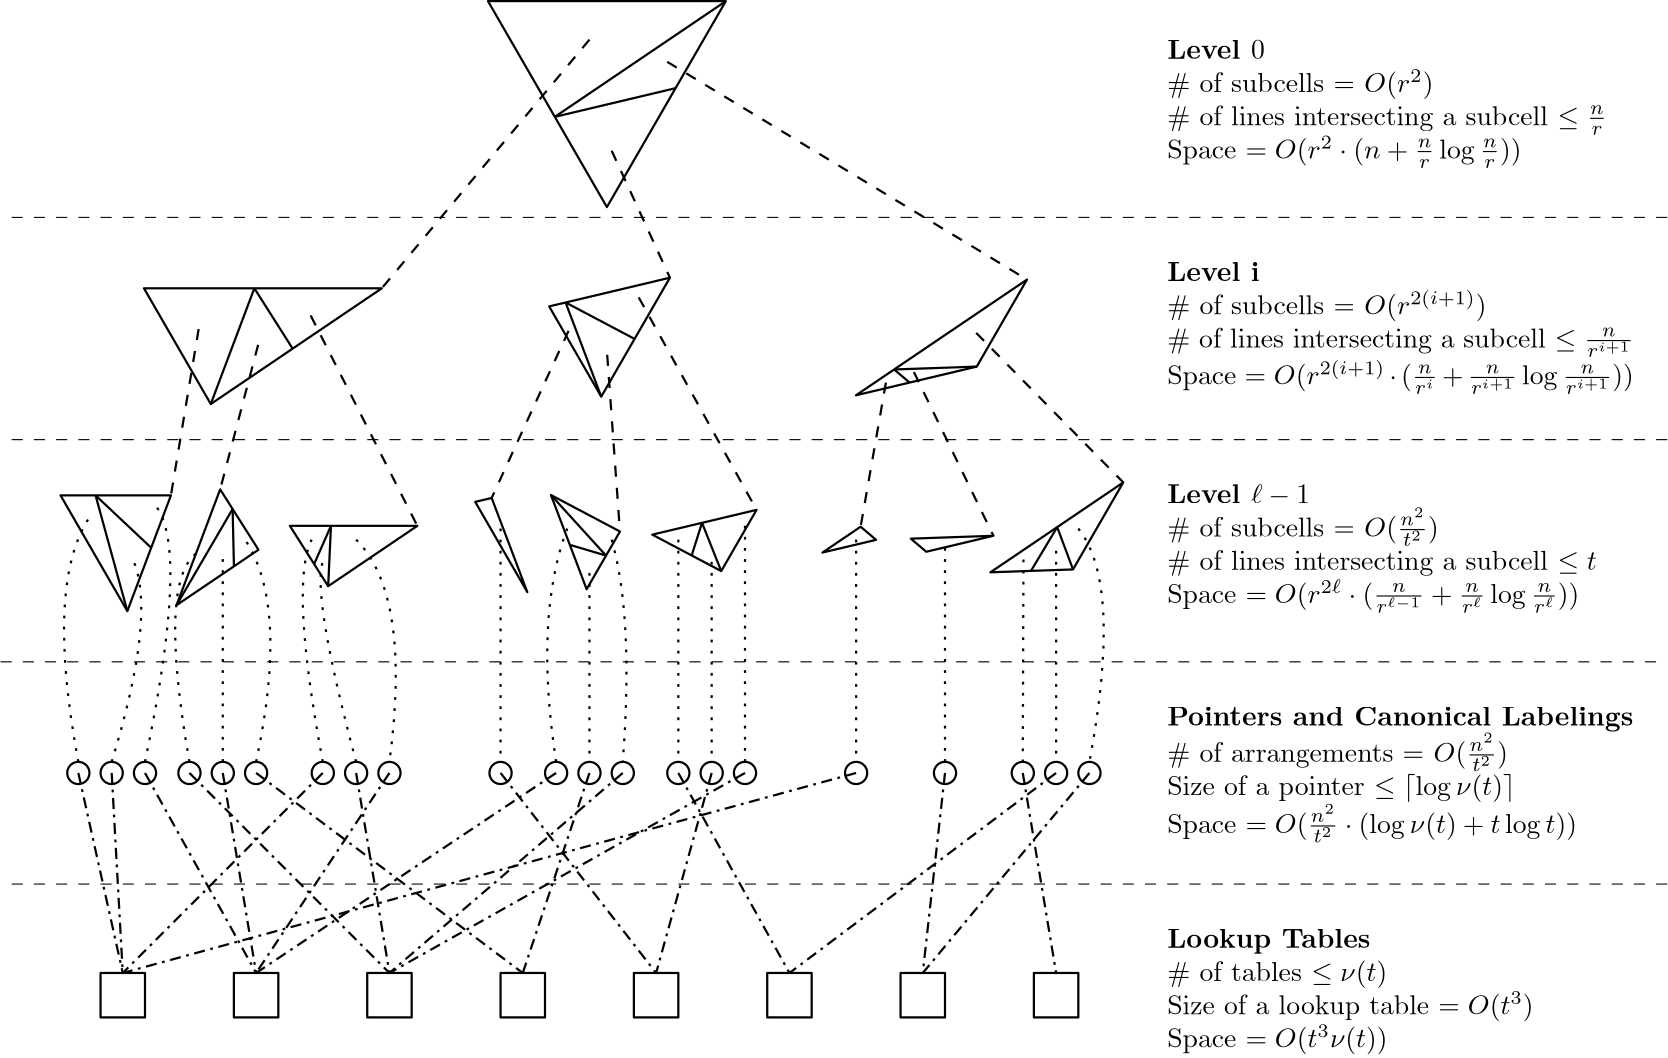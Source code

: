 <?xml version="1.0"?>
<!DOCTYPE ipe SYSTEM "ipe.dtd">
<ipe version="70206" creator="Ipe 7.2.11">
<info created="D:20190308111716" modified="D:20190417154937"/>
<ipestyle name="basic">
<symbol name="arrow/arc(spx)">
<path stroke="sym-stroke" fill="sym-stroke" pen="sym-pen">
0 0 m
-1 0.333 l
-1 -0.333 l
h
</path>
</symbol>
<symbol name="arrow/farc(spx)">
<path stroke="sym-stroke" fill="white" pen="sym-pen">
0 0 m
-1 0.333 l
-1 -0.333 l
h
</path>
</symbol>
<symbol name="arrow/ptarc(spx)">
<path stroke="sym-stroke" fill="sym-stroke" pen="sym-pen">
0 0 m
-1 0.333 l
-0.8 0 l
-1 -0.333 l
h
</path>
</symbol>
<symbol name="arrow/fptarc(spx)">
<path stroke="sym-stroke" fill="white" pen="sym-pen">
0 0 m
-1 0.333 l
-0.8 0 l
-1 -0.333 l
h
</path>
</symbol>
<symbol name="mark/circle(sx)" transformations="translations">
<path fill="sym-stroke">
0.6 0 0 0.6 0 0 e
0.4 0 0 0.4 0 0 e
</path>
</symbol>
<symbol name="mark/disk(sx)" transformations="translations">
<path fill="sym-stroke">
0.6 0 0 0.6 0 0 e
</path>
</symbol>
<symbol name="mark/fdisk(sfx)" transformations="translations">
<group>
<path fill="sym-fill">
0.5 0 0 0.5 0 0 e
</path>
<path fill="sym-stroke" fillrule="eofill">
0.6 0 0 0.6 0 0 e
0.4 0 0 0.4 0 0 e
</path>
</group>
</symbol>
<symbol name="mark/box(sx)" transformations="translations">
<path fill="sym-stroke" fillrule="eofill">
-0.6 -0.6 m
0.6 -0.6 l
0.6 0.6 l
-0.6 0.6 l
h
-0.4 -0.4 m
0.4 -0.4 l
0.4 0.4 l
-0.4 0.4 l
h
</path>
</symbol>
<symbol name="mark/square(sx)" transformations="translations">
<path fill="sym-stroke">
-0.6 -0.6 m
0.6 -0.6 l
0.6 0.6 l
-0.6 0.6 l
h
</path>
</symbol>
<symbol name="mark/fsquare(sfx)" transformations="translations">
<group>
<path fill="sym-fill">
-0.5 -0.5 m
0.5 -0.5 l
0.5 0.5 l
-0.5 0.5 l
h
</path>
<path fill="sym-stroke" fillrule="eofill">
-0.6 -0.6 m
0.6 -0.6 l
0.6 0.6 l
-0.6 0.6 l
h
-0.4 -0.4 m
0.4 -0.4 l
0.4 0.4 l
-0.4 0.4 l
h
</path>
</group>
</symbol>
<symbol name="mark/cross(sx)" transformations="translations">
<group>
<path fill="sym-stroke">
-0.43 -0.57 m
0.57 0.43 l
0.43 0.57 l
-0.57 -0.43 l
h
</path>
<path fill="sym-stroke">
-0.43 0.57 m
0.57 -0.43 l
0.43 -0.57 l
-0.57 0.43 l
h
</path>
</group>
</symbol>
<symbol name="arrow/fnormal(spx)">
<path stroke="sym-stroke" fill="white" pen="sym-pen">
0 0 m
-1 0.333 l
-1 -0.333 l
h
</path>
</symbol>
<symbol name="arrow/pointed(spx)">
<path stroke="sym-stroke" fill="sym-stroke" pen="sym-pen">
0 0 m
-1 0.333 l
-0.8 0 l
-1 -0.333 l
h
</path>
</symbol>
<symbol name="arrow/fpointed(spx)">
<path stroke="sym-stroke" fill="white" pen="sym-pen">
0 0 m
-1 0.333 l
-0.8 0 l
-1 -0.333 l
h
</path>
</symbol>
<symbol name="arrow/linear(spx)">
<path stroke="sym-stroke" pen="sym-pen">
-1 0.333 m
0 0 l
-1 -0.333 l
</path>
</symbol>
<symbol name="arrow/fdouble(spx)">
<path stroke="sym-stroke" fill="white" pen="sym-pen">
0 0 m
-1 0.333 l
-1 -0.333 l
h
-1 0 m
-2 0.333 l
-2 -0.333 l
h
</path>
</symbol>
<symbol name="arrow/double(spx)">
<path stroke="sym-stroke" fill="sym-stroke" pen="sym-pen">
0 0 m
-1 0.333 l
-1 -0.333 l
h
-1 0 m
-2 0.333 l
-2 -0.333 l
h
</path>
</symbol>
<pen name="heavier" value="0.8"/>
<pen name="fat" value="1.2"/>
<pen name="ultrafat" value="2"/>
<symbolsize name="large" value="5"/>
<symbolsize name="small" value="2"/>
<symbolsize name="tiny" value="1.1"/>
<arrowsize name="large" value="10"/>
<arrowsize name="small" value="5"/>
<arrowsize name="tiny" value="3"/>
<color name="red" value="1 0.5 0.5"/>
<color name="green" value="0.5 1 0.5"/>
<color name="blue" value="0.5 0.5 1"/>
<color name="yellow" value="1 1 0.5"/>
<color name="orange" value="1 0.823 0.5"/>
<color name="gold" value="1 0.921 0.5"/>
<color name="dark grey" value="0.2"/>
<color name="light grey" value="0.8"/>
<dashstyle name="dashed" value="[4] 0"/>
<dashstyle name="dotted" value="[1 3] 0"/>
<dashstyle name="dash dotted" value="[4 2 1 2] 0"/>
<dashstyle name="dash dot dotted" value="[4 2 1 2 1 2] 0"/>
<textsize name="large" value="\large"/>
<textsize name="small" value="\small"/>
<textsize name="tiny" value="\tiny"/>
<textsize name="Large" value="\Large"/>
<textsize name="LARGE" value="\LARGE"/>
<textsize name="huge" value="\huge"/>
<textsize name="Huge" value="\Huge"/>
<textsize name="footnote" value="\footnotesize"/>
<textstyle name="center" begin="\begin{center}" end="\end{center}"/>
<textstyle name="itemize" begin="\begin{itemize}" end="\end{itemize}"/>
<textstyle name="item" begin="\begin{itemize}\item{}" end="\end{itemize}"/>
<gridsize name="4 pts" value="4"/>
<gridsize name="8 pts (~3 mm)" value="8"/>
<gridsize name="16 pts (~6 mm)" value="16"/>
<gridsize name="32 pts (~12 mm)" value="32"/>
<gridsize name="10 pts (~3.5 mm)" value="10"/>
<gridsize name="20 pts (~7 mm)" value="20"/>
<gridsize name="14 pts (~5 mm)" value="14"/>
<gridsize name="28 pts (~10 mm)" value="28"/>
<gridsize name="56 pts (~20 mm)" value="56"/>
<anglesize name="90 deg" value="90"/>
<anglesize name="60 deg" value="60"/>
<anglesize name="45 deg" value="45"/>
<anglesize name="30 deg" value="30"/>
<anglesize name="22.5 deg" value="22.5"/>
<tiling name="falling" angle="-60" step="4" width="1"/>
<tiling name="rising" angle="30" step="4" width="1"/>
</ipestyle>
<page>
<layer name="levels"/>
<layer name="tree"/>
<layer name="tables"/>
<layer name="legend"/>
<layer name="subcells-to-pointers"/>
<layer name="pointers"/>
<layer name="pointers-to-tables"/>
<layer name="separators"/>
<view layers="levels tree tables legend subcells-to-pointers pointers pointers-to-tables separators" active="pointers-to-tables"/>
<path layer="levels" matrix="-0.668927 0 0 -0.668927 385.531 1177.98" stroke="black" pen="heavier">
192 640 m
320 640 l
256 750.851 l
h
</path>
<path matrix="0.668927 0 0 0.668927 53.7436 247.598" stroke="black" pen="heavier">
211.958 688.571 m
276.958 704.013 l
</path>
<path matrix="0.668927 0 0 0.668927 53.7436 247.598" stroke="black" pen="heavier">
211.958 688.571 m
304 750.851 l
</path>
<path matrix="0.668927 0 0 0.668927 -70.1093 144.216" stroke="black" pen="heavier">
211.958 688.571 m
176 750.851 l
304 750.851 l
h
</path>
<path matrix="0.668927 0 0 0.668927 162.162 147.36" stroke="black" pen="heavier">
211.958 688.571 m
304 750.851 l
276.958 704.013 l
h
</path>
<path matrix="0.668927 0 0 0.668927 51.7065 179.363" stroke="black" pen="heavier">
211.958 688.571 m
276.958 704.013 l
240 640 l
h
</path>
<path matrix="0.668927 0 0 0.668927 0.978186 193.912" stroke="black" pen="heavier">
129.139 676.56 m
149.749 644.094 l
</path>
<path matrix="0.668927 0 0 0.668927 44.687 233.787" stroke="black" pen="heavier">
231.298 609.313 m
268.427 589.702 l
</path>
<path matrix="0.668927 0 0 0.668927 116.634 160.392" stroke="black" pen="heavier">
308.863 675.941 m
300.557 682.985 l
</path>
<path matrix="0.668927 0 0 0.668927 0.978186 193.912" stroke="black" pen="heavier">
105.687 614.28 m
129.139 676.56 l
</path>
<path matrix="0.668927 0 0 0.668927 44.687 233.787" stroke="black" pen="heavier">
250.494 558.64 m
231.298 609.313 l
</path>
<path matrix="0.668927 0 0 0.668927 116.634 160.392" stroke="black" pen="heavier">
345.019 684.531 m
300.557 682.985 l
</path>
<path matrix="0.668927 0 0 0.668927 -29.0514 119.363" stroke="black" pen="heavier">
105.687 614.28 m
69.729 676.56 l
129.139 676.56 l
h
</path>
<path matrix="0.668927 0 0 0.668927 -11.3304 121.514" stroke="black" pen="heavier">
105.687 614.28 m
129.139 676.56 l
149.749 644.094 l
h
</path>
<path matrix="0.668927 0 0 0.668927 13.7697 108.393" stroke="black" pen="heavier">
129.139 676.56 m
149.749 644.094 l
197.729 676.56 l
h
</path>
<path matrix="0.668927 0 0 0.668927 18.073 163.413" stroke="black" pen="heavier">
250.494 558.64 m
222.452 607.211 l
231.298 609.313 l
h
</path>
<path matrix="0.668927 0 0 0.668927 39.4274 164.457" stroke="black" pen="heavier">
250.494 558.64 m
231.298 609.313 l
268.427 589.702 l
h
</path>
<path matrix="0.668927 0 0 0.668927 75.881 150.212" stroke="black" pen="heavier">
268.427 589.702 m
231.298 609.313 l
287.452 622.653 l
h
</path>
<path matrix="0.668927 0 0 0.668927 104.572 103.775" stroke="black" pen="heavier">
280.019 669.089 m
300.557 682.985 l
308.863 675.941 l
h
</path>
<path matrix="0.668927 0 0 0.668927 122.638 99.4844" stroke="black" pen="heavier">
308.863 675.941 m
300.557 682.985 l
345.019 684.531 l
h
</path>
<path matrix="0.668927 0 0 0.668927 151.293 87.3684" stroke="black" pen="heavier">
345.019 684.531 m
300.557 682.985 l
372.061 731.369 l
h
</path>
<path layer="tree" matrix="0.668927 0 0 0.668927 5.82431 250.908" stroke="black" dash="dashed" pen="heavier">
291.006 568.464 m
249.609 478.514 l
</path>
<path stroke="black" dash="dashed" pen="heavier">
208 736 m
133.244 646.481 l
</path>
<path stroke="black" dash="dashed" pen="heavier">
236 728 m
365.516 649.625 l
</path>
<path stroke="black" dash="dashed" pen="heavier">
216 696 m
236.971 650.296 l
</path>
<path matrix="0.668927 0 0 0.668927 5.82431 250.908" stroke="black" dash="dashed" pen="heavier">
311.792 555.569 m
318.661 460.464 l
</path>
<path matrix="0.668927 0 0 0.668927 5.82431 250.908" stroke="black" dash="dashed" pen="heavier">
328.741 586.454 m
392.182 472.119 l
</path>
<path matrix="0.668927 0 0 0.668927 5.82431 250.908" stroke="black" dash="dashed" pen="heavier">
510.38 567.339 m
589.526 486.888 l
</path>
<path matrix="0.668927 0 0 0.668927 5.82431 250.908" stroke="black" dash="dashed" pen="heavier">
476.858 546.247 m
519.647 458.163 l
</path>
<path matrix="0.668927 0 0 0.668927 5.82431 250.908" stroke="black" dash="dashed" pen="heavier">
461.792 540.597 m
448.179 463.031 l
</path>
<path matrix="0.668927 0 0 0.668927 5.82431 250.908" stroke="black" dash="dashed" pen="heavier">
152.187 576.755 m
209.607 463.51 l
</path>
<path matrix="0.668927 0 0 0.668927 5.82431 250.908" stroke="black" dash="dashed" pen="heavier">
123.938 560.936 m
103.494 483.125 l
</path>
<path matrix="0.668927 0 0 0.668927 5.82431 250.908" stroke="black" dash="dashed" pen="heavier">
91.9228 569.411 m
77.0022 479.909 l
</path>
<text layer="legend" matrix="1 0 0 1 -8 -12" transformations="translations" pos="424 748" stroke="black" type="minipage" width="168" height="25.58" depth="20.64" valign="top">\textbf{Level $0$}

\# of subcells = $O(r^2)$

\# of lines intersecting a subcell $\le \frac{n}{r}$

Space $=O(r^2 \cdot (n + \frac{n}{r} \log \frac{n}{r}))$</text>
<text matrix="1 0 0 1 -8 -92" transformations="translations" pos="424 748" stroke="black" type="minipage" width="168" height="26.242" depth="21.3" valign="top">\textbf{Level i}

\# of subcells = $O(r^{2(i+1)})$

\# of lines intersecting a subcell $\le \frac{n}{r^{i+1}}$

Space $=O(r^{2(i+1)} \cdot (\frac{n}{r^i} + \frac{n}{r^{i+1}} \log \frac{n}{r^{i+1}}))$</text>
<text matrix="1 0 0 1 -8 -172" transformations="translations" pos="424 748" stroke="black" type="minipage" width="168" height="25.643" depth="20.7" valign="top">\textbf{Level $\ell-1$}

\# of subcells = $O(\frac{n^2}{t^2})$

\# of lines intersecting a subcell $\le t$

Space $=O(r^{2\ell} \cdot (\frac{n}{r^{\ell-1}} + \frac{n}{r^{\ell}} \log \frac{n}{r^{\ell}}))$</text>
<path layer="levels" stroke="black" pen="heavier">
50.2286 553.065 m
30.197 571.932 l
</path>
<path stroke="black" pen="heavier">
80.016 546.395 m
79.5414 567.015 l
</path>
<path stroke="black" pen="heavier">
108.886 547.207 m
114.955 560.962 l
</path>
<path stroke="black" pen="heavier">
200.938 554.12 m
213.976 550.247 l
</path>
<path stroke="black" pen="heavier">
244.798 550.3 m
248.525 562.055 l
</path>
<path stroke="black" pen="heavier">
366.946 544.743 m
376.392 560.508 l
</path>
<path stroke="black" pen="heavier">
382.086 545.27 m
376.392 560.508 l
</path>
<path stroke="black" pen="heavier">
255.439 544.68 m
248.525 562.055 l
</path>
<path stroke="black" pen="heavier">
213.976 550.247 m
194.149 572.043 l
</path>
<path stroke="black" pen="heavier">
113.941 539.245 m
114.955 560.962 l
</path>
<path stroke="black" pen="heavier">
59.3665 532.422 m
79.5414 567.015 l
</path>
<path stroke="black" pen="heavier">
41.6455 530.271 m
30.197 571.932 l
</path>
<path layer="pointers" matrix="1 0 0 1 0 -32" stroke="black" pen="heavier">
4 0 0 4 24 504 e
</path>
<path matrix="1 0 0 1 12 -32" stroke="black" pen="heavier">
4 0 0 4 24 504 e
</path>
<path matrix="1 0 0 1 24 -32" stroke="black" pen="heavier">
4 0 0 4 24 504 e
</path>
<path matrix="1 0 0 1 40 -32" stroke="black" pen="heavier">
4 0 0 4 24 504 e
</path>
<path matrix="1 0 0 1 52 -32" stroke="black" pen="heavier">
4 0 0 4 24 504 e
</path>
<path matrix="1 0 0 1 64 -32" stroke="black" pen="heavier">
4 0 0 4 24 504 e
</path>
<path matrix="1 0 0 1 88 -32" stroke="black" pen="heavier">
4 0 0 4 24 504 e
</path>
<path matrix="1 0 0 1 100 -32" stroke="black" pen="heavier">
4 0 0 4 24 504 e
</path>
<path matrix="1 0 0 1 112 -32" stroke="black" pen="heavier">
4 0 0 4 24 504 e
</path>
<path matrix="1 0 0 1 172 -32" stroke="black" pen="heavier">
4 0 0 4 24 504 e
</path>
<path matrix="1 0 0 1 184 -32" stroke="black" pen="heavier">
4 0 0 4 24 504 e
</path>
<path matrix="1 0 0 1 196 -32" stroke="black" pen="heavier">
4 0 0 4 24 504 e
</path>
<path matrix="1 0 0 1 216 -32" stroke="black" pen="heavier">
4 0 0 4 24 504 e
</path>
<path matrix="1 0 0 1 228 -32" stroke="black" pen="heavier">
4 0 0 4 24 504 e
</path>
<path matrix="1 0 0 1 240 -32" stroke="black" pen="heavier">
4 0 0 4 24 504 e
</path>
<path matrix="1 0 0 1 340 -32" stroke="black" pen="heavier">
4 0 0 4 24 504 e
</path>
<path matrix="1 0 0 1 352 -32" stroke="black" pen="heavier">
4 0 0 4 24 504 e
</path>
<path matrix="1 0 0 1 364 -32" stroke="black" pen="heavier">
4 0 0 4 24 504 e
</path>
<path matrix="1 0 0 1 152 -32" stroke="black" pen="heavier">
4 0 0 4 24 504 e
</path>
<path matrix="1 0 0 1 280 -32" stroke="black" pen="heavier">
4 0 0 4 24 504 e
</path>
<path matrix="1 0 0 1 312 -32" stroke="black" pen="heavier">
4 0 0 4 24 504 e
</path>
<path layer="subcells-to-pointers" stroke="black" dash="dotted" pen="heavier">
24 476 m
12 540
28 564 c
</path>
<path stroke="black" dash="dotted" pen="heavier">
36 476 m
52 528
44 548 c
</path>
<path stroke="black" dash="dotted" pen="heavier">
48 476 m
64 552
52 568 c
</path>
<path stroke="black" dash="dotted" pen="heavier">
64 476 m
52 544
68 552 c
</path>
<path stroke="black" dash="dotted" pen="heavier">
76 476 m
76 552 l
</path>
<path stroke="black" dash="dotted" pen="heavier">
88 476 m
100 532
84 556 c
</path>
<path stroke="black" dash="dotted" pen="heavier">
112 476 m
100 540
108 556 c
</path>
<path stroke="black" dash="dotted" pen="heavier">
124 476 m
108 536
112 548 c
</path>
<path stroke="black" dash="dotted" pen="heavier">
124 556 m
144 536
136 476 c
</path>
<path stroke="black" dash="dotted" pen="heavier">
176 560 m
176 476 l
</path>
<path stroke="black" dash="dotted" pen="heavier">
208 544 m
208 476 l
</path>
<path stroke="black" dash="dotted" pen="heavier">
196 476 m
188 528
200 560 c
</path>
<path stroke="black" dash="dotted" pen="heavier">
216 556 m
224 528
220 476 c
</path>
<path stroke="black" dash="dotted" pen="heavier">
240 556 m
240 476 l
</path>
<path stroke="black" dash="dotted" pen="heavier">
252 548 m
252 476 l
</path>
<path stroke="black" dash="dotted" pen="heavier">
304 556 m
304 476 l
</path>
<path stroke="black" dash="dotted" pen="heavier">
336 476 m
336 556 l
</path>
<path stroke="black" dash="dotted" pen="heavier">
364.245 548.839 m
364 476 l
</path>
<path stroke="black" dash="dotted" pen="heavier">
376 552 m
376 476 l
</path>
<path stroke="black" dash="dotted" pen="heavier">
384 560 m
400 540
388 476 c
</path>
<path layer="tables" matrix="1 0 0 0.8 0 28.8" stroke="black" pen="heavier">
32 464 m
32 444 l
48 444 l
48 464 l
h
</path>
<path matrix="1 0 0 0.8 48 28.8" stroke="black" pen="heavier">
32 464 m
32 444 l
48 444 l
48 464 l
h
</path>
<path matrix="1 0 0 0.8 96 28.8" stroke="black" pen="heavier">
32 464 m
32 444 l
48 444 l
48 464 l
h
</path>
<path matrix="1 0 0 0.8 144 28.8" stroke="black" pen="heavier">
32 464 m
32 444 l
48 444 l
48 464 l
h
</path>
<path matrix="1 0 0 0.8 192 28.8" stroke="black" pen="heavier">
32 464 m
32 444 l
48 444 l
48 464 l
h
</path>
<path matrix="1 0 0 0.8 240 28.8" stroke="black" pen="heavier">
32 464 m
32 444 l
48 444 l
48 464 l
h
</path>
<path matrix="1 0 0 0.8 288 28.8" stroke="black" pen="heavier">
32 464 m
32 444 l
48 444 l
48 464 l
h
</path>
<path matrix="1 0 0 0.8 336 28.8" stroke="black" pen="heavier">
32 464 m
32 444 l
48 444 l
48 464 l
h
</path>
<path layer="pointers-to-tables" matrix="1 0 0 1.8 0 -435.2" stroke="black" dash="dash dotted" pen="heavier">
24 504 m
40 464 l
</path>
<path matrix="1 0 0 1.8 0 -435.2" stroke="black" dash="dash dotted" pen="heavier">
36 504 m
40 464 l
</path>
<path matrix="1 0 0 1.8 0 -435.2" stroke="black" dash="dash dotted" pen="heavier">
48 504 m
88 464 l
</path>
<path matrix="1 0 0 1.8 0 -435.2" stroke="black" dash="dash dotted" pen="heavier">
64 504 m
136 464 l
</path>
<path matrix="1 0 0 1.8 0 -435.2" stroke="black" dash="dash dotted" pen="heavier">
76 504 m
88 464 l
</path>
<path matrix="1 0 0 1.8 0 -435.2" stroke="black" dash="dash dotted" pen="heavier">
88 504 m
184 464 l
</path>
<path matrix="1 0 0 1.8 0 -435.2" stroke="black" dash="dash dotted" pen="heavier">
112 504 m
40 464 l
</path>
<path matrix="1 0 0 1.8 0 -435.2" stroke="black" dash="dash dotted" pen="heavier">
124 504 m
136 464 l
</path>
<path matrix="1 0 0 1.8 0 -435.2" stroke="black" dash="dash dotted" pen="heavier">
136 504 m
88 464 l
</path>
<path matrix="1 0 0 1.8 0 -435.2" stroke="black" dash="dash dotted" pen="heavier">
176 504 m
232 464 l
</path>
<path matrix="1 0 0 1.8 0 -435.2" stroke="black" dash="dash dotted" pen="heavier">
196 504 m
88 464 l
</path>
<path matrix="1 0 0 1.8 0 -435.2" stroke="black" dash="dash dotted" pen="heavier">
208 504 m
184 464 l
</path>
<path matrix="1 0 0 1.8 0 -435.2" stroke="black" dash="dash dotted" pen="heavier">
220 504 m
136 464 l
</path>
<path matrix="1 0 0 1.8 0 -435.2" stroke="black" dash="dash dotted" pen="heavier">
240 504 m
280 464 l
</path>
<path matrix="1 0 0 1.8 0 -435.2" stroke="black" dash="dash dotted" pen="heavier">
364 504 m
376 464 l
</path>
<path matrix="1 0 0 1.8 0 -435.2" stroke="black" dash="dash dotted" pen="heavier">
336 504 m
328 464 l
</path>
<path matrix="1 0 0 1.8 0 -435.2" stroke="black" dash="dash dotted" pen="heavier">
252 504 m
232 464 l
</path>
<path matrix="1 0 0 1.8 0 -435.2" stroke="black" dash="dash dotted" pen="heavier">
264 504 m
136 464 l
</path>
<path matrix="1 0 0 1.8 0 -435.2" stroke="black" dash="dash dotted" pen="heavier">
304 504 m
40 464 l
</path>
<path matrix="1 0 0 1.8 0 -435.2" stroke="black" dash="dash dotted" pen="heavier">
376 504 m
280 464 l
</path>
<path matrix="1 0 0 1.8 0 -435.2" stroke="black" dash="dash dotted" pen="heavier">
388 504 m
328 464 l
</path>
<text layer="legend" matrix="1 0 0 1 -8 -252" transformations="translations" pos="424 748" stroke="black" type="minipage" width="168" height="26.968" depth="22.04" valign="top">\textbf{Pointers and Canonical Labelings}

\# of arrangements = $O(\frac{n^2}{t^2})$

Size of a pointer $\le \lceil \log \nu(t) \rceil$

Space $= O(\frac{n^2}{t^2} \cdot (\log{\nu(t)} + t \log t))$</text>
<text matrix="1 0 0 1 -8 -332" transformations="translations" pos="424 748" stroke="black" type="minipage" width="168" height="25.105" depth="20.17" valign="top">\textbf{Lookup Tables}

\# of tables $\le \nu(t)$

Size of a lookup table $= O(t^3)$

Space $= O(t^3 \nu(t))$</text>
<path layer="separators" stroke="black" dash="dashed">
596 672 m
0 672 l
</path>
<path matrix="1 0 0 1 0 -80" stroke="black" dash="dashed">
596 672 m
0 672 l
</path>
<path matrix="1 0 0 1 -4 -160" stroke="black" dash="dashed">
596 672 m
0 672 l
</path>
<path matrix="1 0 0 1 0 -240" stroke="black" dash="dashed">
596 672 m
0 672 l
</path>
<path layer="pointers-to-tables" stroke="black" dash="dotted" pen="heavier">
264 476 m
264 564 l
</path>
</page>
<page>
<layer name="text"/>
<layer name="padding"/>
<layer name="tape"/>
<layer name="ellipsis"/>
<layer name="legend"/>
<view layers="text padding tape ellipsis" active="tape"/>
<text layer="text" matrix="1 0 0 1 13.7436 -2.25639" transformations="translations" pos="16 784" stroke="black" type="label" width="5.98" height="4.289" depth="0" valign="baseline" style="math">n</text>
<text matrix="1 0 0 1 13.7436 -2.25639" transformations="translations" pos="48 784" stroke="black" type="label" width="4.771" height="4.289" depth="0" valign="baseline" style="math">r</text>
<text matrix="1 0 0 1 -2.25639 -2.25639" transformations="translations" pos="96 784" stroke="black" type="label" width="3.598" height="6.128" depth="0" valign="baseline" style="math">t</text>
<text matrix="1 0 0 1 64 16" transformations="translations" pos="64 768" stroke="black" type="label" width="40.704" height="7.473" depth="2.49" valign="baseline" style="math">\textsc{Tr}(\mathcal{C}_{0},0)</text>
<text matrix="1 0 0 1 140 16" transformations="translations" pos="64 768" stroke="black" type="label" width="40.704" height="7.473" depth="2.49" valign="baseline" style="math">\textsc{Tr}(\mathcal{C}_{0},1)</text>
<text matrix="1 0 0 1 232 16" transformations="translations" pos="64 768" stroke="black" type="label" width="58.861" height="7.473" depth="2.49" valign="baseline" style="math">\textsc{Tr}(\mathcal{C}_{0},n-1)</text>
<path stroke="black" pen="heavier">
16 800 m
16 768 l
</path>
<path layer="tape" stroke="black" dash="dashed" pen="heavier">
576 768 m
544 768 l
</path>
<path matrix="1 0 0 1 -528 -48" stroke="black" dash="dashed" pen="heavier">
544 800 m
576 800 l
</path>
<path matrix="1 0 0 1 -528 -80" stroke="black" dash="dashed" pen="heavier">
544 800 m
576 800 l
</path>
<path matrix="1 0 0 1 0 -16" stroke="black" dash="dashed" pen="heavier">
576 768 m
544 768 l
</path>
<path matrix="1 0 0 1 0 -48" stroke="black" dash="dashed" pen="heavier">
576 768 m
544 768 l
</path>
<path matrix="1 0 0 1 -528 -96" stroke="black" dash="dashed" pen="heavier">
544 800 m
576 800 l
</path>
<path matrix="1 0 0 1 -528 -128" stroke="black" dash="dashed" pen="heavier">
544 800 m
576 800 l
</path>
<path matrix="1 0 0 1 0 -64" stroke="black" dash="dashed" pen="heavier">
576 768 m
544 768 l
</path>
<path matrix="1 0 0 1 0 -96" stroke="black" dash="dashed" pen="heavier">
576 768 m
544 768 l
</path>
<path layer="ellipsis" stroke="black" pen="heavier">
48 800 m
48 768 l
</path>
<path stroke="black" pen="heavier">
80 800 m
80 768 l
</path>
<path matrix="1 0 0 1 32 0" stroke="black" pen="heavier">
80 800 m
80 768 l
</path>
<path matrix="1 0 0 1 108 0" stroke="black" pen="heavier">
80 800 m
80 768 l
</path>
<path layer="text" matrix="1 0 0 1 292 0" stroke="black" pen="heavier">
80 800 m
80 768 l
</path>
<text matrix="1 0 0 1 324 16" transformations="translations" pos="64 768" stroke="black" type="label" width="47.042" height="7.472" depth="2.85" valign="baseline" style="math">\textsc{Tr}(\mathcal{C}_{0,0},0)</text>
<path layer="tape" matrix="1 0 0 1 0 32" stroke="black" dash="dashed" pen="heavier">
576 768 m
544 768 l
</path>
<path layer="padding" matrix="1 0 0 1 -96 0" stroke="black" fill="black" pen="heavier" tiling="rising">
164 720 m
172 736 l
164 736 l
172 752 l
144 752 l
144 720 l
h
</path>
<path matrix="-1 0 0 -1 252 1472" stroke="black" fill="black" pen="heavier" tiling="rising">
164 720 m
172 736 l
164 736 l
172 752 l
144 752 l
144 720 l
h
</path>
<text layer="text" matrix="1 0 0 1 52 -32" transformations="translations" pos="64 768" stroke="black" type="label" width="53.379" height="7.472" depth="2.85" valign="baseline" style="math">\textsc{Tr}(\mathcal{C}_{0,0,0},0)</text>
<text matrix="1 0 0 1 144 -32" transformations="translations" pos="64 768" stroke="black" type="label" width="61.128" height="7.472" depth="2.85" valign="baseline" style="math">\textsc{Tr}(\mathcal{C}_{0,0,0},-1)</text>
<path layer="padding" matrix="1 0 0 1 136 0" stroke="black" fill="black" pen="heavier" tiling="rising">
164 720 m
172 736 l
164 736 l
172 752 l
144 752 l
144 720 l
h
</path>
<text layer="text" matrix="1 0 0 1 368 -32" transformations="translations" pos="64 768" stroke="black" type="label" width="67.354" height="7.472" depth="2.85" valign="baseline" style="math">\textsc{Tr}(\mathcal{C}_{0,0,-1},-1)</text>
<path layer="padding" matrix="1 0 0 1 360 0" stroke="black" fill="black" pen="heavier" tiling="rising">
164 720 m
172 736 l
164 736 l
172 752 l
144 752 l
144 720 l
h
</path>
<path matrix="-1 0 0 -1 220 1424" stroke="black" fill="black" pen="heavier" tiling="falling">
164 720 m
172 736 l
164 736 l
172 752 l
144 752 l
144 720 l
h
</path>
<text layer="text" matrix="1 0 0 1 272 -32" transformations="translations" pos="64 768" stroke="black" type="label" width="59.606" height="7.472" depth="2.85" valign="baseline" style="math">\textsc{Tr}(\mathcal{C}_{0,0,-1},0)</text>
<path layer="ellipsis" matrix="1 0 0 1 -4 0" stroke="black" pen="heavier">
264 768 m
272 784 l
264 784 l
272 800 l
</path>
<path matrix="1 0 0 1 8 0" stroke="black" pen="heavier">
264 768 m
272 784 l
264 784 l
272 800 l
</path>
<path matrix="1 0 0 1 176 0" stroke="black" pen="heavier">
264 768 m
272 784 l
264 784 l
272 800 l
</path>
<path matrix="1 0 0 1 188 0" stroke="black" pen="heavier">
264 768 m
272 784 l
264 784 l
272 800 l
</path>
<path matrix="1 0 0 1 -84 -48" stroke="black" pen="heavier">
264 768 m
272 784 l
264 784 l
272 800 l
</path>
<path matrix="1 0 0 1 -72 -48" stroke="black" pen="heavier">
264 768 m
272 784 l
264 784 l
272 800 l
</path>
<path matrix="1 0 0 1 48 -48" stroke="black" pen="heavier">
264 768 m
272 784 l
264 784 l
272 800 l
</path>
<text matrix="1 0 0 1 412 16" transformations="translations" pos="64 768" stroke="black" type="label" width="54.79" height="7.472" depth="2.85" valign="baseline" style="math">\textsc{Tr}(\mathcal{C}_{0,0},-1)</text>
<path matrix="1 0 0 1 136 -48" stroke="black" pen="heavier">
264 768 m
272 784 l
264 784 l
272 800 l
</path>
<path matrix="1 0 0 1 148 -48" stroke="black" pen="heavier">
264 768 m
272 784 l
264 784 l
272 800 l
</path>
<text matrix="1 0 0 1 28 -80" transformations="translations" pos="64 768" stroke="black" type="label" width="47.042" height="7.472" depth="2.85" valign="baseline" style="math">\textsc{Tr}(\mathcal{C}_{0,1},0)</text>
<path matrix="1 0 0 1 -120 -96" stroke="black" pen="heavier">
264 768 m
272 784 l
264 784 l
272 800 l
</path>
<path matrix="1 0 0 1 -108 -96" stroke="black" pen="heavier">
264 768 m
272 784 l
264 784 l
272 800 l
</path>
<text matrix="1 0 0 1 116 -80" transformations="translations" pos="64 768" stroke="black" type="label" width="54.79" height="7.472" depth="2.85" valign="baseline" style="math">\textsc{Tr}(\mathcal{C}_{0,1},-1)</text>
<path layer="padding" matrix="1 0 0 1 96 -48" stroke="black" fill="black" pen="heavier" tiling="rising">
164 720 m
172 736 l
164 736 l
172 752 l
144 752 l
144 720 l
h
</path>
<text layer="ellipsis" matrix="1 0 0 1 328 -80" transformations="translations" pos="64 768" stroke="black" type="label" width="61.017" height="7.472" depth="2.85" valign="baseline" style="math">\textsc{Tr}(\mathcal{C}_{0,-1},-1)</text>
<path layer="padding" matrix="1 0 0 1 320 -48" stroke="black" fill="black" pen="heavier" tiling="rising">
164 720 m
172 736 l
164 736 l
172 752 l
144 752 l
144 720 l
h
</path>
<text layer="ellipsis" matrix="1 0 0 1 232 -80" transformations="translations" pos="64 768" stroke="black" type="label" width="53.268" height="7.472" depth="2.85" valign="baseline" style="math">\textsc{Tr}(\mathcal{C}_{0,-1},0)</text>
<path matrix="1 0 0 1 8 -96" stroke="black" pen="heavier">
264 768 m
272 784 l
264 784 l
272 800 l
</path>
<path matrix="1 0 0 1 96 -96" stroke="black" pen="heavier">
264 768 m
272 784 l
264 784 l
272 800 l
</path>
<path matrix="1 0 0 1 108 -96" stroke="black" pen="heavier">
264 768 m
272 784 l
264 784 l
272 800 l
</path>
<path layer="tape" matrix="1 0 0 1 -528 -144" stroke="black" dash="dashed" pen="heavier">
544 800 m
576 800 l
</path>
<path matrix="1 0 0 1 -528 -176" stroke="black" dash="dashed" pen="heavier">
544 800 m
576 800 l
</path>
<path matrix="0.25 0 0 1 432 -112" stroke="black" dash="dashed" pen="heavier">
576 768 m
544 768 l
</path>
<path matrix="0.25 0 0 1 432 -144" stroke="black" dash="dashed" pen="heavier">
576 768 m
544 768 l
</path>
<text layer="ellipsis" matrix="1 0 0 1 -12 -128" transformations="translations" pos="64 768" stroke="black" type="label" width="56.603" height="7.472" depth="2.85" valign="baseline" style="math">\textsc{Tr}(\mathcal{C}_{\ell-1,1},0)</text>
<path matrix="1 0 0 1 -148 -144" stroke="black" pen="heavier">
264 768 m
272 784 l
264 784 l
272 800 l
</path>
<path matrix="1 0 0 1 -136 -144" stroke="black" pen="heavier">
264 768 m
272 784 l
264 784 l
272 800 l
</path>
<text matrix="1 0 0 1 88 -128" transformations="translations" pos="64 768" stroke="black" type="label" width="64.352" height="7.472" depth="2.85" valign="baseline" style="math">\textsc{Tr}(\mathcal{C}_{\ell-1,1},-1)</text>
<path layer="padding" matrix="1 0 0 1 84 -96" stroke="black" fill="black" pen="heavier" tiling="rising">
164 720 m
172 736 l
164 736 l
172 752 l
144 752 l
144 720 l
h
</path>
<text layer="ellipsis" matrix="1 0 0 1 368 -128" transformations="translations" pos="64 768" stroke="black" type="label" width="86.145" height="7.472" depth="2.85" valign="baseline" style="math">\textsc{Tr}(\mathcal{C}_{0,-1,-1,-1},-1)</text>
<text matrix="1 0 0 1 228 -128" transformations="translations" pos="64 768" stroke="black" type="label" width="78.396" height="7.472" depth="2.85" valign="baseline" style="math">\textsc{Tr}(\mathcal{C}_{0,-1,-1,-1},0)</text>
<path matrix="1 0 0 1 -4 -144" stroke="black" pen="heavier">
264 768 m
272 784 l
264 784 l
272 800 l
</path>
<path matrix="1 0 0 1 124 -144" stroke="black" pen="heavier">
264 768 m
272 784 l
264 784 l
272 800 l
</path>
<path matrix="1 0 0 1 136 -144" stroke="black" pen="heavier">
264 768 m
272 784 l
264 784 l
272 800 l
</path>
<path layer="padding" matrix="-1 0 0 -1 668 1424" stroke="black" fill="black" pen="heavier" tiling="falling">
164 720 m
172 736 l
164 736 l
172 752 l
144 752 l
144 720 l
h
</path>
<path matrix="1 0 0 1 392 -96" stroke="black" fill="black" pen="heavier" tiling="rising">
164 720 m
172 736 l
164 736 l
172 752 l
144 752 l
144 720 l
h
</path>
<path layer="tape" matrix="1 0 0 1 -528 -192" stroke="black" dash="dashed" pen="heavier">
544 800 m
576 800 l
</path>
<path matrix="1 0 0 1 -528 -224" stroke="black" dash="dashed" pen="heavier">
544 800 m
576 800 l
</path>
<path matrix="1 0 0 1 0 -160" stroke="black" dash="dashed" pen="heavier">
576 768 m
544 768 l
</path>
<path matrix="1 0 0 1 0 -192" stroke="black" dash="dashed" pen="heavier">
576 768 m
544 768 l
</path>
<path layer="padding" matrix="-1 0 0 -1 220 1328" stroke="black" fill="black" pen="heavier" tiling="falling">
164 720 m
172 736 l
164 736 l
172 752 l
144 752 l
144 720 l
h
</path>
<path layer="ellipsis" matrix="1 0 0 1 12 -192" stroke="black" pen="heavier">
264 768 m
272 784 l
264 784 l
272 800 l
</path>
<path matrix="1 0 0 1 24 -192" stroke="black" pen="heavier">
264 768 m
272 784 l
264 784 l
272 800 l
</path>
<path layer="padding" matrix="1 0 0 1 324 -144" stroke="black" fill="black" pen="heavier" tiling="falling">
164 720 m
172 736 l
164 736 l
172 752 l
144 752 l
144 720 l
h
</path>
<path matrix="-1 0 0 -1 672 1328" stroke="black" fill="black" pen="heavier" tiling="falling">
164 720 m
172 736 l
164 736 l
172 752 l
144 752 l
144 720 l
h
</path>
<path layer="tape" matrix="1 0 0 1 -528 -240" stroke="black" dash="dashed" pen="heavier">
544 800 m
576 800 l
</path>
<path matrix="1 0 0 1 -528 -272" stroke="black" dash="dashed" pen="heavier">
544 800 m
576 800 l
</path>
<text layer="ellipsis" matrix="1 0 0 1 8 0" transformations="translations" pos="84 592" stroke="black" type="label" width="10.148" height="4.294" depth="1.49" valign="baseline" style="math">\pi_1</text>
<path matrix="1 0 0 1 -4 0" stroke="black" pen="heavier">
124 608 m
124 576 l
</path>
<text matrix="1 0 0 1 -16 0" transformations="translations" pos="140 592" stroke="black" type="label" width="44.757" height="6.812" depth="1.49" valign="baseline" style="math">\textsc{Pointer}_1</text>
<path matrix="1 0 0 1 52 0" stroke="black" pen="heavier">
124 608 m
124 576 l
</path>
<text matrix="1 0 0 1 108 0" transformations="translations" pos="84 592" stroke="black" type="label" width="10.148" height="4.294" depth="1.49" valign="baseline" style="math">\pi_2</text>
<path matrix="1 0 0 1 96 0" stroke="black" pen="heavier">
124 608 m
124 576 l
</path>
<text matrix="1 0 0 1 96 0" transformations="translations" pos="140 592" stroke="black" type="label" width="44.757" height="6.812" depth="1.49" valign="baseline" style="math">\textsc{Pointer}_2</text>
<text matrix="1 0 0 1 228 0" transformations="translations" pos="84 592" stroke="black" type="label" width="16.375" height="4.294" depth="2.32" valign="baseline" style="math">\pi_{-1}</text>
<path matrix="1 0 0 1 252 0" stroke="black" pen="heavier">
124 608 m
124 576 l
</path>
<text matrix="1 0 0 1 252 0" transformations="translations" pos="140 592" stroke="black" type="label" width="50.984" height="6.812" depth="2.32" valign="baseline" style="math">\textsc{Pointer}_{-1}</text>
<text layer="legend" matrix="1 0 0 1 0 -12" transformations="translations" pos="80 512" stroke="black" type="minipage" width="96" height="6.926" depth="1.93" valign="top">Ellipsis</text>
<path matrix="1 0 0 1 160 0" fill="black" tiling="rising">
48 512 m
48 480 l
76 480 l
76 512 l
h
</path>
<text matrix="1 0 0 1 160 0" transformations="translations" pos="80 512" stroke="black" type="minipage" width="96" height="18.866" depth="13.9" valign="top">Padding depending on the number of intersecting pseudolines.</text>
<text layer="text" matrix="1 0 0 1 8 -8" transformations="translations" pos="48 552" stroke="black" type="label" width="33.989" height="6.812" depth="1.49" valign="baseline" style="math">\textsc{Table}_1</text>
<path layer="ellipsis" matrix="1 0 0 1 -16 -48" stroke="black" pen="heavier">
124 608 m
124 576 l
</path>
<text layer="text" matrix="1 0 0 1 76 -8" transformations="translations" pos="48 552" stroke="black" type="label" width="33.989" height="6.812" depth="1.49" valign="baseline" style="math">\textsc{Table}_2</text>
<path layer="ellipsis" matrix="1 0 0 1 -88 -240" stroke="black" pen="heavier">
264 768 m
272 784 l
264 784 l
272 800 l
</path>
<path matrix="1 0 0 1 -76 -240" stroke="black" pen="heavier">
264 768 m
272 784 l
264 784 l
272 800 l
</path>
<path matrix="1 0 0 1 148 -48" stroke="black" pen="heavier">
124 608 m
124 576 l
</path>
<text layer="text" matrix="1 0 0 1 164 -8" transformations="translations" pos="48 552" stroke="black" type="label" width="40.216" height="6.812" depth="2.32" valign="baseline" style="math">\textsc{Table}_{-1}</text>
<path layer="legend" matrix="1 0 0 1 320 0" fill="black" tiling="falling">
48 512 m
48 480 l
76 480 l
76 512 l
h
</path>
<text matrix="1 0 0 1 320 0" transformations="translations" pos="80 512" stroke="black" type="minipage" width="96" height="17.899" depth="12.93" valign="top">Padding depending on the number of subcells.</text>
<path matrix="1 0 0 1 -212 -288" stroke="black" pen="heavier">
264 768 m
272 784 l
264 784 l
272 800 l
</path>
<path matrix="1 0 0 1 -200 -288" stroke="black" pen="heavier">
264 768 m
272 784 l
264 784 l
272 800 l
</path>
<path layer="tape" stroke="black" pen="heavier">
16 800 m
268 800 l
</path>
<path stroke="black" pen="heavier">
280 800 m
448 800 l
</path>
<path stroke="black" pen="heavier">
460 800 m
544 800 l
</path>
<path stroke="black" pen="heavier">
108 752 m
188 752 l
</path>
<path stroke="black" pen="heavier">
200 752 m
280 752 l
</path>
<path stroke="black" pen="heavier">
320 752 m
408 752 l
</path>
<path stroke="black" pen="heavier">
420 752 m
504 752 l
</path>
<path stroke="black" pen="heavier">
76 704 m
152 704 l
</path>
<path stroke="black" pen="heavier">
164 704 m
240 704 l
</path>
<path stroke="black" pen="heavier">
280 704 m
368 704 l
</path>
<path stroke="black" pen="heavier">
380 704 m
464 704 l
</path>
<path stroke="black" pen="heavier">
524 704 m
544 704 l
</path>
<path stroke="black" pen="heavier">
48 656 m
124 656 l
</path>
<path stroke="black" pen="heavier">
136 656 m
228 656 l
</path>
<path stroke="black" pen="heavier">
268 656 m
396 656 l
</path>
<path stroke="black" pen="heavier">
408 656 m
536 656 l
</path>
<path stroke="black" pen="heavier">
76 608 m
284 608 l
</path>
<path stroke="black" pen="heavier">
296 608 m
468 608 l
</path>
<path stroke="black" pen="heavier">
48 560 m
184 560 l
</path>
<path stroke="black" pen="heavier">
196 560 m
272 560 l
</path>
<path stroke="black" pen="heavier">
48 528 m
176 528 l
</path>
<path stroke="black" pen="heavier">
188 528 m
272 528 l
</path>
<path stroke="black" pen="heavier">
76 576 m
276 576 l
</path>
<path stroke="black" pen="heavier">
288 576 m
468 576 l
</path>
<path stroke="black" pen="heavier">
260 624 m
388 624 l
</path>
<path stroke="black" pen="heavier">
400 624 m
536 624 l
</path>
<path stroke="black" pen="heavier">
524 672 m
544 672 l
</path>
<path stroke="black" pen="heavier">
16 768 m
260 768 l
</path>
<path stroke="black" pen="heavier">
272 768 m
440 768 l
</path>
<path stroke="black" pen="heavier">
452 768 m
544 768 l
</path>
<path stroke="black" pen="heavier">
108 720 m
180 720 l
</path>
<path stroke="black" pen="heavier">
192 720 m
280 720 l
</path>
<path stroke="black" pen="heavier">
312 720 m
400 720 l
</path>
<path stroke="black" pen="heavier">
412 720 m
504 720 l
</path>
<path stroke="black" pen="heavier">
76 672 m
144 672 l
</path>
<path stroke="black" pen="heavier">
156 672 m
240 672 l
</path>
<path stroke="black" pen="heavier">
272 672 m
360 672 l
</path>
<path stroke="black" pen="heavier">
372 672 m
464 672 l
</path>
<path stroke="black" pen="heavier">
48 624 m
116 624 l
</path>
<path matrix="0.961538 0 0 1 8.76923 0" stroke="black" pen="heavier">
124 624 m
128 624 l
228 624 l
</path>
<path stroke="black" pen="heavier">
528 608 m
544 608 l
</path>
<path stroke="black" pen="heavier">
528 576 m
544 576 l
</path>
</page>
<page>
<layer name="alpha"/>
<layer name="beta"/>
<view layers="alpha beta" active="beta"/>
<path layer="alpha" matrix="1.0303 0 0 1 15.0303 0" stroke="black" pen="heavier">
32 768 m
32 736 l
560 736 l
560 768 l
h
</path>
<path layer="beta" matrix="1 0 0 1 16 0" stroke="black" pen="heavier">
64 768 m
64 736 l
</path>
<path matrix="1 0 0 1 144 0" stroke="black" pen="heavier">
64 768 m
64 736 l
</path>
<path matrix="1 0 0 1 272 0" stroke="black" pen="heavier">
64 768 m
64 736 l
</path>
<path matrix="1 0 0 1 304 0" stroke="black" pen="heavier">
64 768 m
64 736 l
</path>
<path matrix="1 0 0 1 336 0" stroke="black" pen="heavier">
64 768 m
64 736 l
</path>
<path matrix="1 0 0 1 464 0" stroke="black" pen="heavier">
64 768 m
64 736 l
</path>
<path matrix="1 0 0 1 496 0" stroke="black" pen="heavier">
64 768 m
64 736 l
</path>
<text matrix="1 0 0 1 32 0" transformations="translations" pos="20 744" stroke="black" type="label" width="22.736" height="15.978" depth="0" valign="baseline" size="Huge" style="math">00</text>
<text matrix="1 0 0 1 64 0" transformations="translations" pos="20 744" stroke="black" type="label" width="22.736" height="15.978" depth="0" valign="baseline" size="Huge" style="math">10</text>
<text matrix="1 0 0 1 192 0" transformations="translations" pos="20 744" stroke="black" type="label" width="22.736" height="15.978" depth="0" valign="baseline" size="Huge" style="math">10</text>
<text matrix="1 0 0 1 384 0" transformations="translations" pos="20 744" stroke="black" type="label" width="22.736" height="15.978" depth="0" valign="baseline" size="Huge" style="math">10</text>
<text matrix="1 0 0 1 320 0" transformations="translations" pos="20 744" stroke="black" type="label" width="22.736" height="15.978" depth="0" valign="baseline" size="Huge" style="math">01</text>
<text matrix="1 0 0 1 352 0" transformations="translations" pos="20 744" stroke="black" type="label" width="22.736" height="15.978" depth="0" valign="baseline" size="Huge" style="math">11</text>
<text matrix="1 0 0 1 512 0" transformations="translations" pos="20 744" stroke="black" type="label" width="22.736" height="15.978" depth="0" valign="baseline" size="Huge" style="math">00</text>
<text matrix="1 0 0 1 544 0" transformations="translations" pos="20 744" stroke="black" type="label" width="22.736" height="15.978" depth="0" valign="baseline" size="Huge" style="math">01</text>
<text matrix="1 0 0 1 420 0" transformations="translations" pos="20 744" stroke="black" type="label" width="34.103" height="15.978" depth="0" valign="baseline" size="Huge" style="math">000</text>
<text matrix="1 0 0 1 468 0" transformations="translations" pos="20 744" stroke="black" type="label" width="34.103" height="15.978" depth="0" valign="baseline" size="Huge" style="math">011</text>
<text matrix="1 0 0 1 228 0" transformations="translations" pos="20 744" stroke="black" type="label" width="34.103" height="15.978" depth="0" valign="baseline" size="Huge" style="math">101</text>
<text matrix="1 0 0 1 276 0" transformations="translations" pos="20 744" stroke="black" type="label" width="34.103" height="15.978" depth="0" valign="baseline" size="Huge" style="math">111</text>
<text matrix="1 0 0 1 100 0" transformations="translations" pos="20 744" stroke="black" type="label" width="34.103" height="15.978" depth="0" valign="baseline" size="Huge" style="math">010</text>
<text matrix="1 0 0 1 148 0" transformations="translations" pos="20 744" stroke="black" type="label" width="34.103" height="15.978" depth="0" valign="baseline" size="Huge" style="math">110</text>
<path stroke="black" pen="heavier">
160 736 m
160 740 l
</path>
<path matrix="1 0 0 1 128 0" stroke="black" pen="heavier">
160 736 m
160 740 l
</path>
<path matrix="1 0 0 1 320 0" stroke="black" pen="heavier">
160 736 m
160 740 l
</path>
<path matrix="1 0 0 1.16667 0 -123.333" stroke="black" pen="heavier">
112 764 m
112 740 l
</path>
<path matrix="1 0 0 1.16667 128 -123.333" stroke="black" pen="heavier">
112 764 m
112 740 l
</path>
<path matrix="1 0 0 1.16667 320 -123.333" stroke="black" pen="heavier">
112 764 m
112 740 l
</path>
</page>
<page>
<layer name="alpha"/>
<layer name="beta"/>
<view layers="alpha beta" active="beta"/>
<path layer="alpha" matrix="1.12121 0 0 1 -35.8788 0" stroke="black" pen="heavier">
32 768 m
32 736 l
560 736 l
560 768 l
h
</path>
<path layer="beta" matrix="1 0 0 1 192 0" stroke="black" pen="heavier">
64 768 m
64 736 l
</path>
<text matrix="1 0 0 1 -16 0" transformations="translations" pos="20 744" stroke="black" type="label" width="22.736" height="15.978" depth="0" valign="baseline" size="Huge" style="math">00</text>
<text matrix="1 0 0 1 16 0" transformations="translations" pos="20 744" stroke="black" type="label" width="22.736" height="15.978" depth="0" valign="baseline" size="Huge" style="math">10</text>
<text matrix="1 0 0 1 48 0" transformations="translations" pos="20 744" stroke="black" type="label" width="22.736" height="15.978" depth="0" valign="baseline" size="Huge" style="math">10</text>
<text matrix="1 0 0 1 144 0" transformations="translations" pos="20 744" stroke="black" type="label" width="22.736" height="15.978" depth="0" valign="baseline" size="Huge" style="math">10</text>
<text matrix="1 0 0 1 80 0" transformations="translations" pos="20 744" stroke="black" type="label" width="22.736" height="15.978" depth="0" valign="baseline" size="Huge" style="math">01</text>
<text matrix="1 0 0 1 112 0" transformations="translations" pos="20 744" stroke="black" type="label" width="22.736" height="15.978" depth="0" valign="baseline" size="Huge" style="math">11</text>
<text matrix="1 0 0 1 176 0" transformations="translations" pos="20 744" stroke="black" type="label" width="22.736" height="15.978" depth="0" valign="baseline" size="Huge" style="math">00</text>
<text matrix="1 0 0 1 208 0" transformations="translations" pos="20 744" stroke="black" type="label" width="22.736" height="15.978" depth="0" valign="baseline" size="Huge" style="math">01</text>
<text matrix="1 0 0 1 532 -0.0028" transformations="translations" pos="20 744" stroke="black" type="label" width="34.103" height="15.978" depth="0" valign="baseline" size="Huge" style="math">000</text>
<text matrix="1 0 0 1 484 -0.00288" transformations="translations" pos="20 744" stroke="black" type="label" width="34.103" height="15.978" depth="0" valign="baseline" size="Huge" style="math">101</text>
<text matrix="1 0 0 1 436 -0.00288" transformations="translations" pos="20 744" stroke="black" type="label" width="34.103" height="15.978" depth="0" valign="baseline" size="Huge" style="math">010</text>
<path matrix="1 0 0 1.16667 384 -123.336" stroke="black" pen="heavier">
112 764 m
112 740 l
</path>
<path matrix="1 0 0 1.16667 432 -123.336" stroke="black" pen="heavier">
112 764 m
112 740 l
</path>
<text matrix="1 0 0 1 368 -0.00278" transformations="translations" pos="20 744" stroke="black" type="label" width="22.736" height="15.978" depth="0" valign="baseline" size="Huge" style="math">00</text>
<text matrix="1 0 0 1 400 -0.00278" transformations="translations" pos="20 744" stroke="black" type="label" width="22.736" height="15.978" depth="0" valign="baseline" size="Huge" style="math">01</text>
<text matrix="1 0 0 1 304 -0.00278" transformations="translations" pos="20 744" stroke="black" type="label" width="22.736" height="15.978" depth="0" valign="baseline" size="Huge" style="math">10</text>
<text matrix="1 0 0 1 336 -0.00278" transformations="translations" pos="20 744" stroke="black" type="label" width="22.736" height="15.978" depth="0" valign="baseline" size="Huge" style="math">11</text>
<text matrix="1 0 0 1 240 -0.0029" transformations="translations" pos="20 744" stroke="black" type="label" width="22.736" height="15.978" depth="0" valign="baseline" size="Huge" style="math">01</text>
<text matrix="1 0 0 1 272 -0.0029" transformations="translations" pos="20 744" stroke="black" type="label" width="22.736" height="15.978" depth="0" valign="baseline" size="Huge" style="math">11</text>
<path matrix="1 0 0 1.16667 -80 -123.336" stroke="black" pen="heavier">
112 764 m
112 740 l
</path>
<path matrix="1 0 0 1.16667 -48 -123.336" stroke="black" pen="heavier">
112 764 m
112 740 l
</path>
<path matrix="1 0 0 1.16667 -16 -123.336" stroke="black" pen="heavier">
112 764 m
112 740 l
</path>
<path matrix="1 0 0 1.16667 16 -123.336" stroke="black" pen="heavier">
112 764 m
112 740 l
</path>
<path matrix="1 0 0 1.16667 48 -123.336" stroke="black" pen="heavier">
112 764 m
112 740 l
</path>
<path matrix="1 0 0 1.16667 80 -123.336" stroke="black" pen="heavier">
112 764 m
112 740 l
</path>
<path matrix="1 0 0 1.16667 112 -123.336" stroke="black" pen="heavier">
112 764 m
112 740 l
</path>
<path matrix="1 0 0 1.16667 208 -123.336" stroke="black" pen="heavier">
112 764 m
112 740 l
</path>
<path matrix="1 0 0 1.16667 272 -123.336" stroke="black" pen="heavier">
112 764 m
112 740 l
</path>
<path matrix="1 0 0 1 128 0.0001" stroke="black" pen="heavier">
160 736 m
160 740 l
</path>
<path matrix="1 0 0 1 192 -0" stroke="black" pen="heavier">
160 736 m
160 740 l
</path>
<path matrix="1 0 0 1 256 0.00022" stroke="black" pen="heavier">
160 736 m
160 740 l
</path>
<path matrix="1 0 0 1 384 0" stroke="black" pen="heavier">
64 768 m
64 736 l
</path>
<path matrix="0.96875 0 0 1 4 48" stroke="black" pen="ultrafat">
0 728 m
256 728 l
</path>
<text matrix="1 0 0 1 0 -8" transformations="translations" pos="0 800" stroke="black" type="minipage" width="256" height="7.473" depth="2.49" valign="top" size="Large" style="center">Incidence bits</text>
<path matrix="1.71875 0 0 1 4 0" stroke="black" pen="ultrafat">
0 728 m
256 728 l
</path>
<text transformations="translations" pos="0 720" stroke="black" type="minipage" width="448" height="8.783" depth="3.81" valign="top" size="Large" style="center">Signature</text>
<path matrix="0.71875 0 0 1 260 48" stroke="black" pen="ultrafat">
0 728 m
256 728 l
</path>
<text matrix="1 0 0 1 256 -8" transformations="translations" pos="0 800" stroke="black" type="minipage" width="192" height="7.473" depth="2.49" valign="top" size="Large" style="center">Block indices</text>
<path matrix="0.53125 0 0 1 452 48" stroke="black" pen="ultrafat">
0 728 m
256 728 l
</path>
<text transformations="translations" pos="448 792" stroke="black" type="minipage" width="144" height="7.473" depth="2.49" valign="top" size="Large" style="center">Intersection indices</text>
</page>
</ipe>
